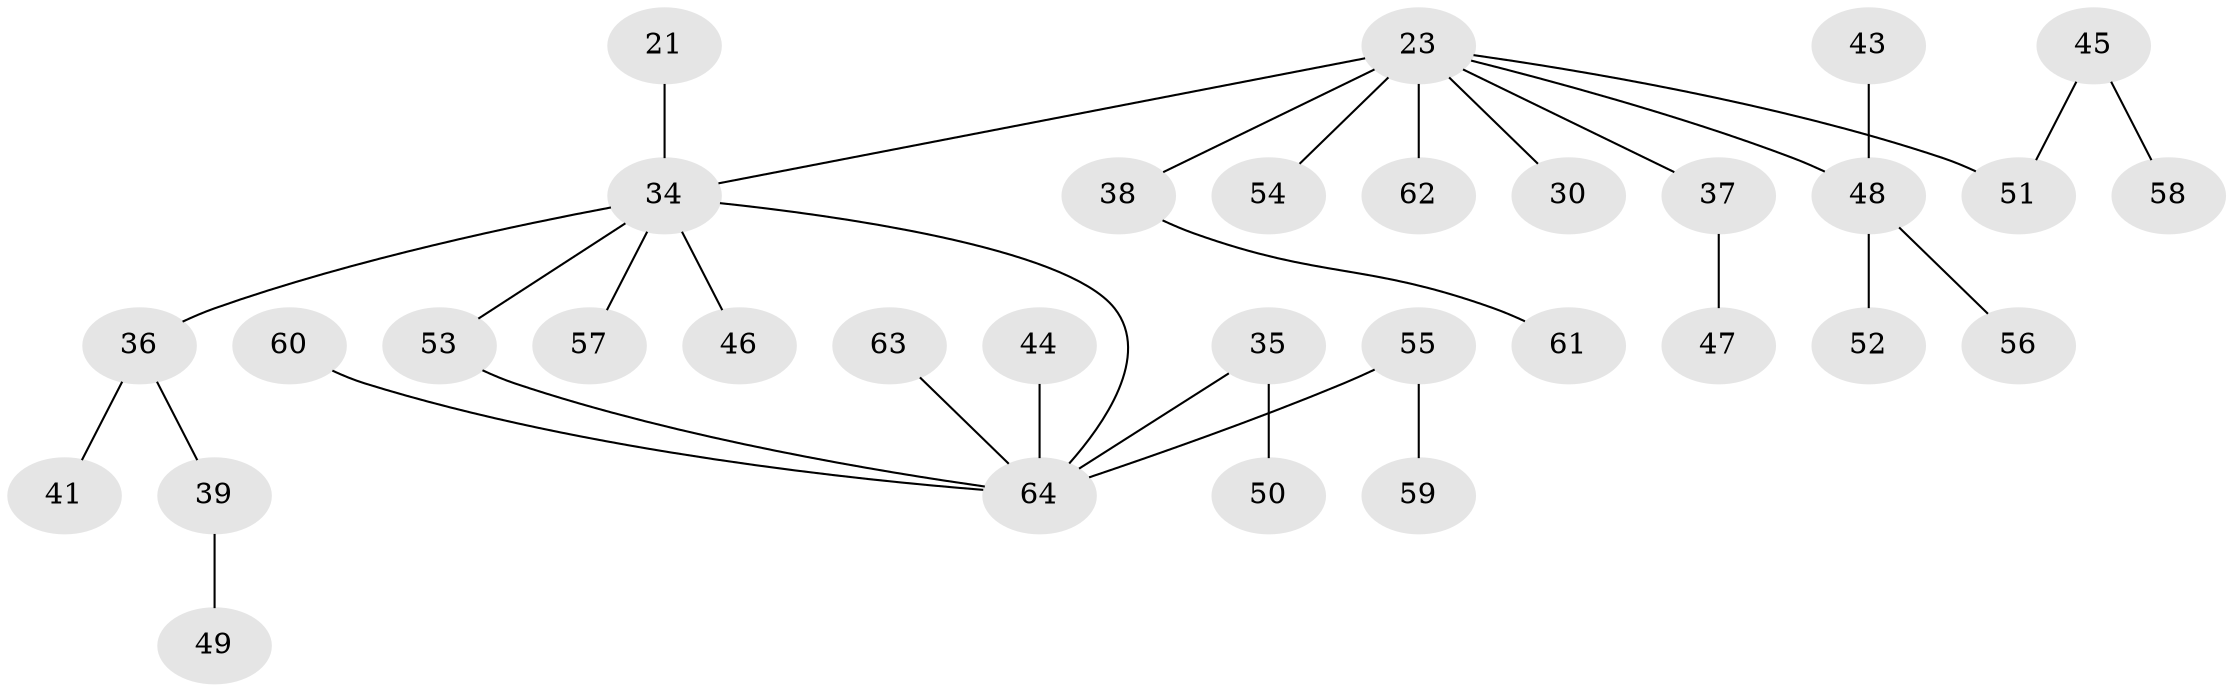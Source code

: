 // original degree distribution, {6: 0.015625, 4: 0.0625, 7: 0.015625, 5: 0.03125, 2: 0.328125, 3: 0.125, 1: 0.421875}
// Generated by graph-tools (version 1.1) at 2025/41/03/09/25 04:41:46]
// undirected, 32 vertices, 32 edges
graph export_dot {
graph [start="1"]
  node [color=gray90,style=filled];
  21;
  23 [super="+2"];
  30 [super="+13"];
  34 [super="+27+24+18+31"];
  35;
  36 [super="+26+29"];
  37;
  38 [super="+10"];
  39;
  41;
  43 [super="+12"];
  44;
  45;
  46 [super="+5"];
  47;
  48 [super="+20"];
  49;
  50;
  51 [super="+17"];
  52;
  53;
  54;
  55;
  56;
  57;
  58;
  59;
  60;
  61;
  62;
  63;
  64 [super="+42+40+32"];
  21 -- 34;
  23 -- 54;
  23 -- 62;
  23 -- 37;
  23 -- 51;
  23 -- 34 [weight=2];
  23 -- 38;
  23 -- 30;
  23 -- 48;
  34 -- 53;
  34 -- 36 [weight=2];
  34 -- 57;
  34 -- 46;
  34 -- 64;
  35 -- 50;
  35 -- 64;
  36 -- 39;
  36 -- 41;
  37 -- 47;
  38 -- 61;
  39 -- 49;
  43 -- 48;
  44 -- 64;
  45 -- 58;
  45 -- 51;
  48 -- 52;
  48 -- 56;
  53 -- 64;
  55 -- 59;
  55 -- 64;
  60 -- 64;
  63 -- 64;
}

